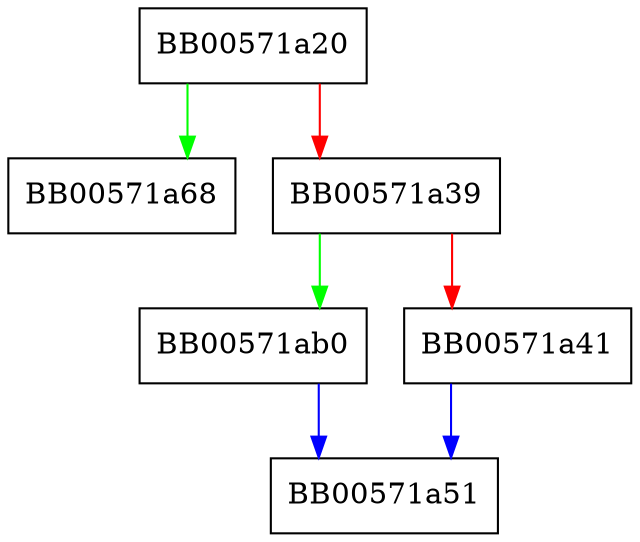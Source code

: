 digraph NCONF_dump_fp {
  node [shape="box"];
  graph [splines=ortho];
  BB00571a20 -> BB00571a68 [color="green"];
  BB00571a20 -> BB00571a39 [color="red"];
  BB00571a39 -> BB00571ab0 [color="green"];
  BB00571a39 -> BB00571a41 [color="red"];
  BB00571a41 -> BB00571a51 [color="blue"];
  BB00571ab0 -> BB00571a51 [color="blue"];
}